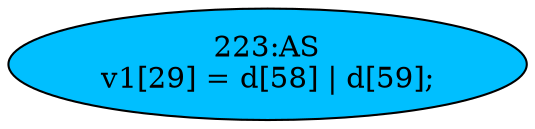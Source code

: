 strict digraph "" {
	node [label="\N"];
	"223:AS"	 [ast="<pyverilog.vparser.ast.Assign object at 0x7f4056d88f50>",
		def_var="['v1']",
		fillcolor=deepskyblue,
		label="223:AS
v1[29] = d[58] | d[59];",
		statements="[]",
		style=filled,
		typ=Assign,
		use_var="['d', 'd']"];
}
